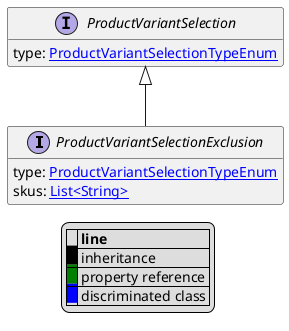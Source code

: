 @startuml

hide empty fields
hide empty methods
legend
|= |= line |
|<back:black>   </back>| inheritance |
|<back:green>   </back>| property reference |
|<back:blue>   </back>| discriminated class |
endlegend
interface ProductVariantSelectionExclusion [[ProductVariantSelectionExclusion.svg]] extends ProductVariantSelection {
    type: [[ProductVariantSelectionTypeEnum.svg ProductVariantSelectionTypeEnum]]
    skus: [[String.svg List<String>]]
}
interface ProductVariantSelection [[ProductVariantSelection.svg]]  {
    type: [[ProductVariantSelectionTypeEnum.svg ProductVariantSelectionTypeEnum]]
}





@enduml
